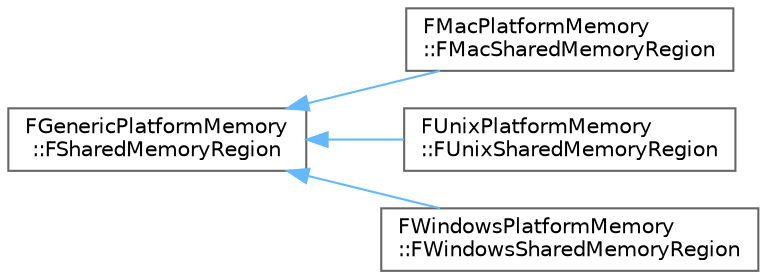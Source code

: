 digraph "Graphical Class Hierarchy"
{
 // INTERACTIVE_SVG=YES
 // LATEX_PDF_SIZE
  bgcolor="transparent";
  edge [fontname=Helvetica,fontsize=10,labelfontname=Helvetica,labelfontsize=10];
  node [fontname=Helvetica,fontsize=10,shape=box,height=0.2,width=0.4];
  rankdir="LR";
  Node0 [id="Node000000",label="FGenericPlatformMemory\l::FSharedMemoryRegion",height=0.2,width=0.4,color="grey40", fillcolor="white", style="filled",URL="$dd/db0/structFGenericPlatformMemory_1_1FSharedMemoryRegion.html",tooltip="Generic representation of a shared memory region."];
  Node0 -> Node1 [id="edge3947_Node000000_Node000001",dir="back",color="steelblue1",style="solid",tooltip=" "];
  Node1 [id="Node000001",label="FMacPlatformMemory\l::FMacSharedMemoryRegion",height=0.2,width=0.4,color="grey40", fillcolor="white", style="filled",URL="$df/d21/structFMacPlatformMemory_1_1FMacSharedMemoryRegion.html",tooltip="Mac representation of a shared memory region."];
  Node0 -> Node2 [id="edge3948_Node000000_Node000002",dir="back",color="steelblue1",style="solid",tooltip=" "];
  Node2 [id="Node000002",label="FUnixPlatformMemory\l::FUnixSharedMemoryRegion",height=0.2,width=0.4,color="grey40", fillcolor="white", style="filled",URL="$d0/d4c/structFUnixPlatformMemory_1_1FUnixSharedMemoryRegion.html",tooltip="Unix representation of a shared memory region."];
  Node0 -> Node3 [id="edge3949_Node000000_Node000003",dir="back",color="steelblue1",style="solid",tooltip=" "];
  Node3 [id="Node000003",label="FWindowsPlatformMemory\l::FWindowsSharedMemoryRegion",height=0.2,width=0.4,color="grey40", fillcolor="white", style="filled",URL="$d4/df8/structFWindowsPlatformMemory_1_1FWindowsSharedMemoryRegion.html",tooltip="Windows representation of a shared memory region."];
}
